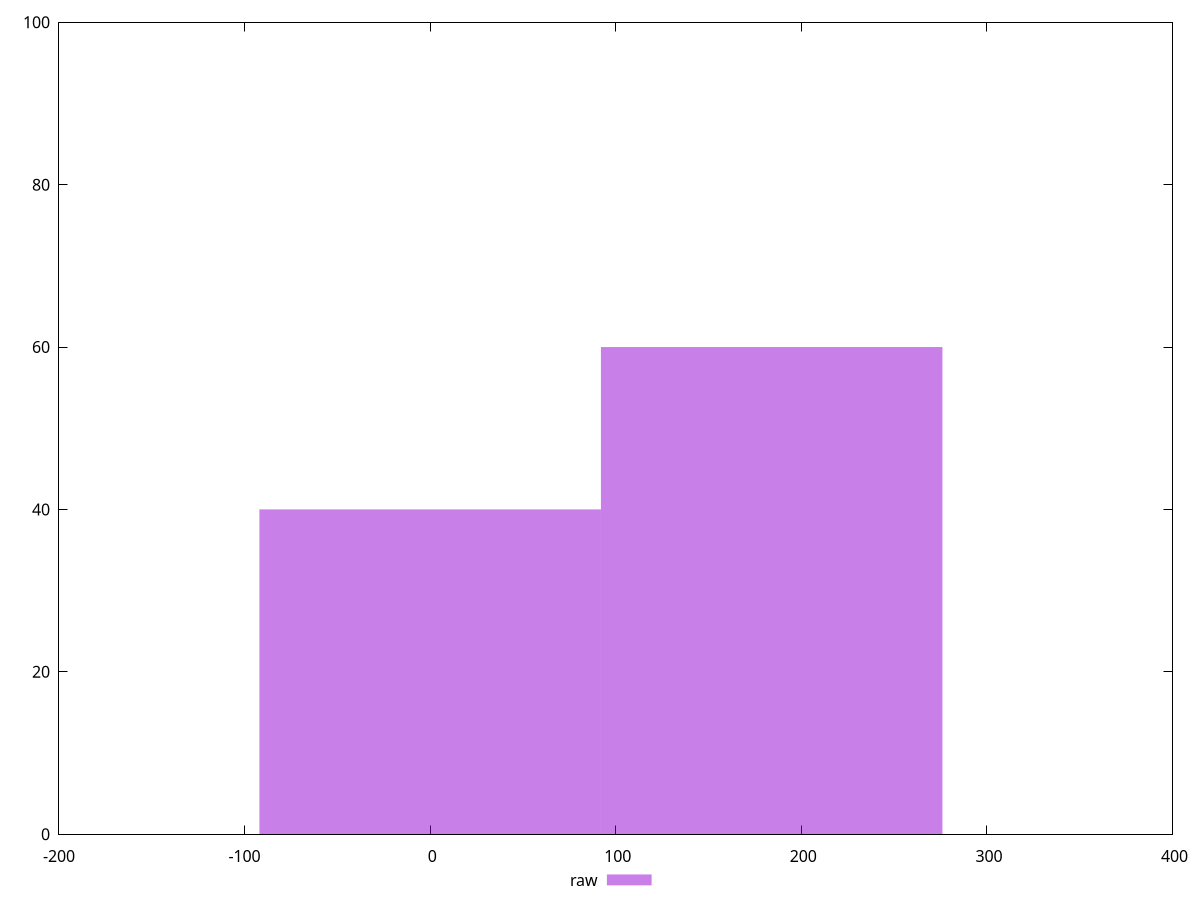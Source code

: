 reset
set terminal svg size 640, 490 enhanced background rgb 'white'
set output "reprap/unminified-javascript/samples/pages/raw/histogram.svg"

$raw <<EOF
0 40
184.01906830673053 60
EOF

set key outside below
set boxwidth 184.01906830673053
set yrange [0:100]
set style fill transparent solid 0.5 noborder

plot \
  $raw title "raw" with boxes, \


reset